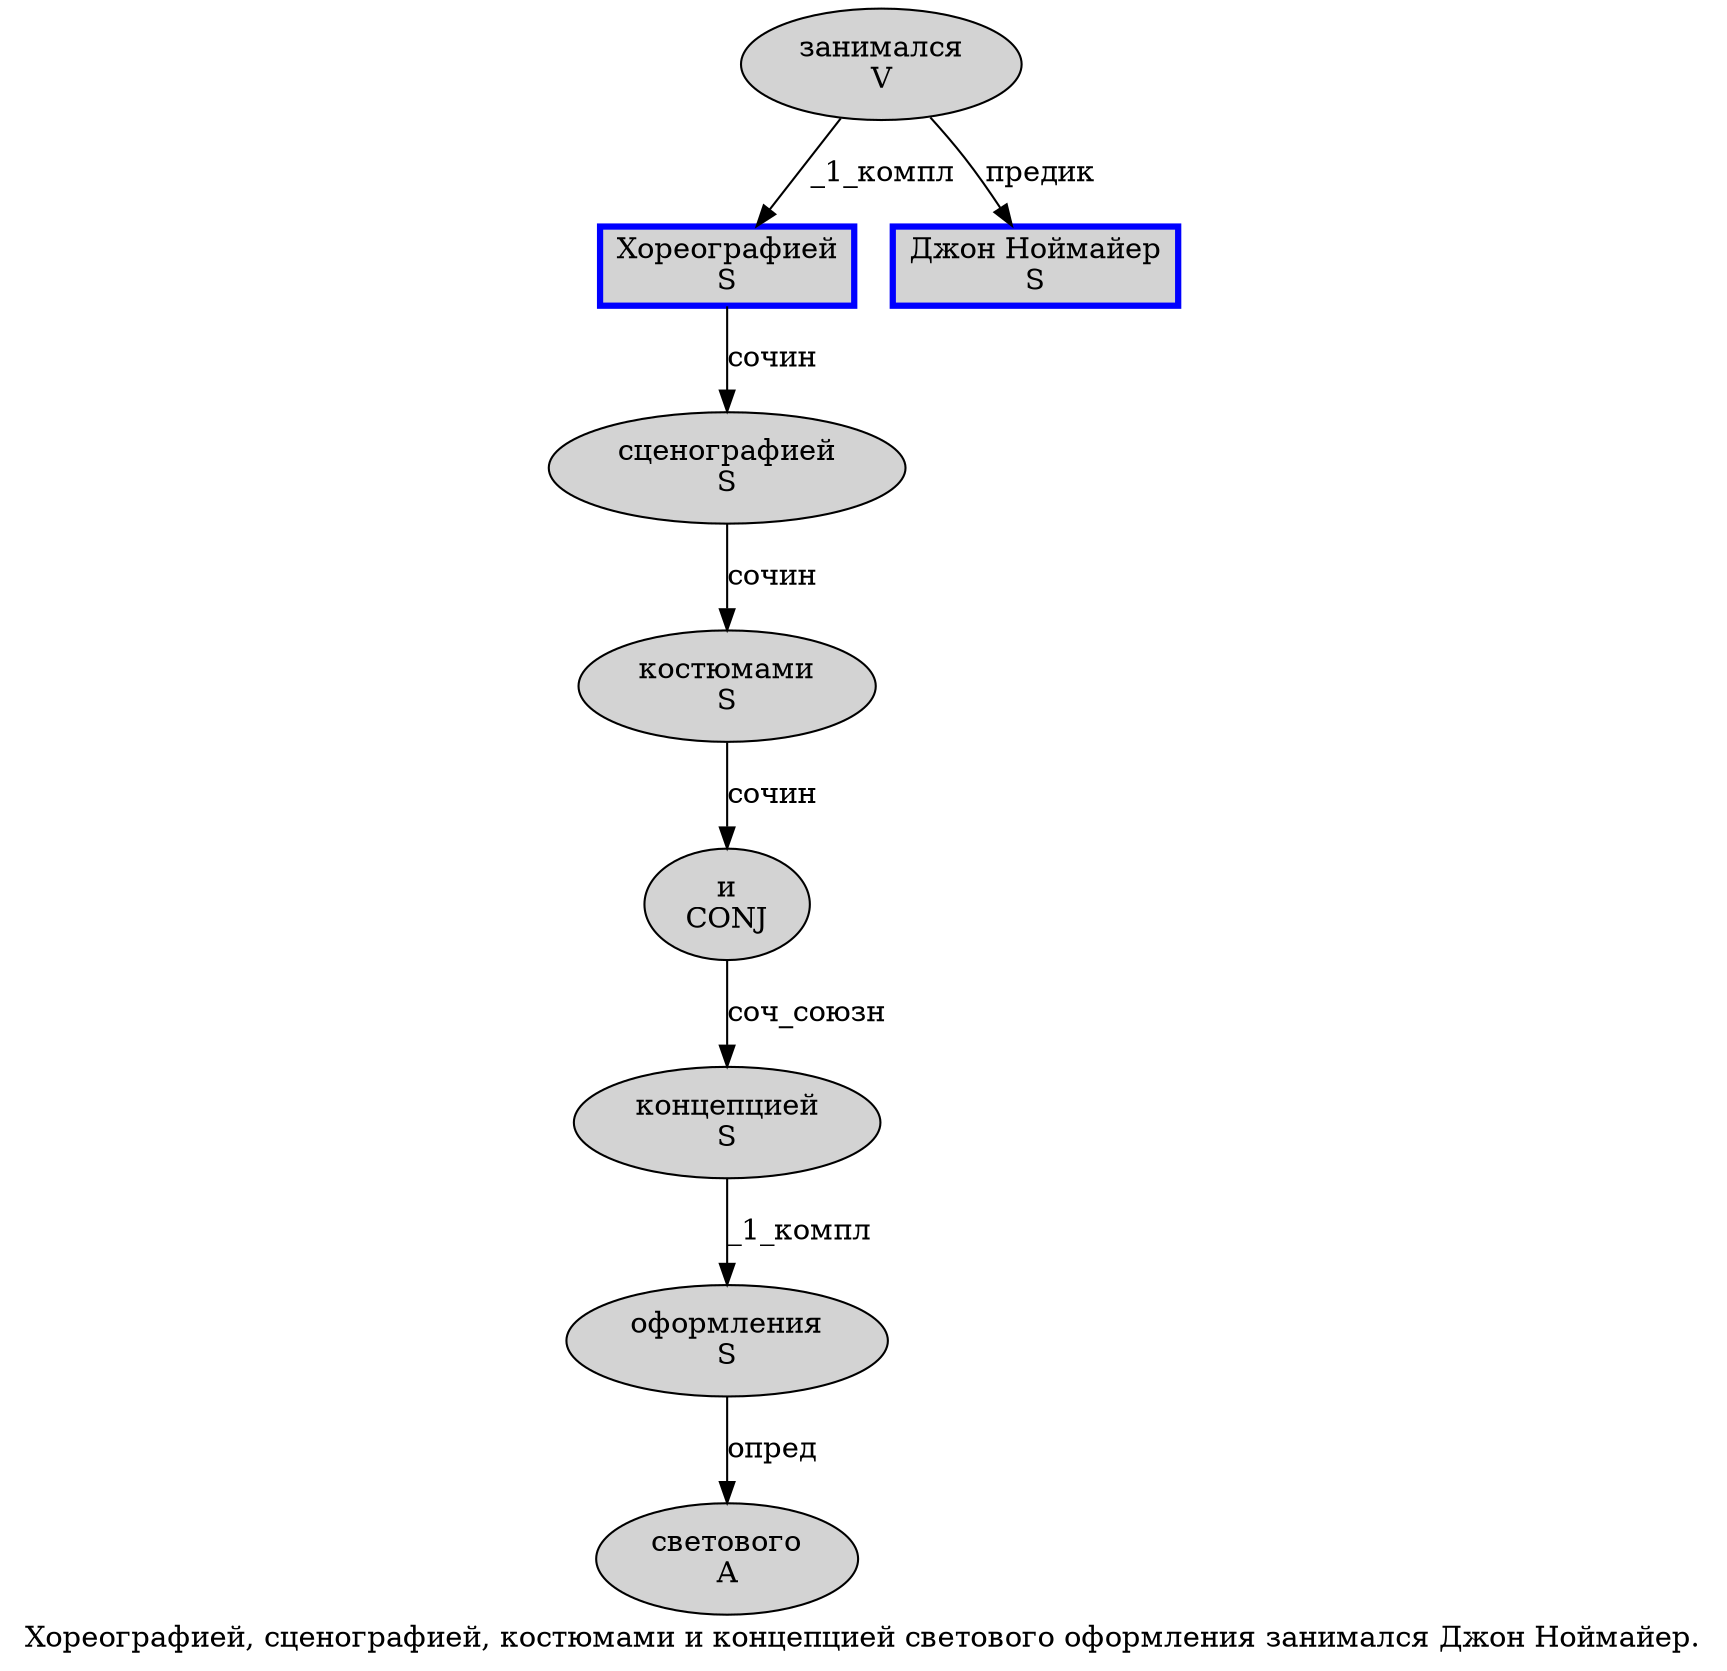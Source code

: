 digraph SENTENCE_121 {
	graph [label="Хореографией, сценографией, костюмами и концепцией светового оформления занимался Джон Ноймайер."]
	node [style=filled]
		0 [label="Хореографией
S" color=blue fillcolor=lightgray penwidth=3 shape=box]
		2 [label="сценографией
S" color="" fillcolor=lightgray penwidth=1 shape=ellipse]
		4 [label="костюмами
S" color="" fillcolor=lightgray penwidth=1 shape=ellipse]
		5 [label="и
CONJ" color="" fillcolor=lightgray penwidth=1 shape=ellipse]
		6 [label="концепцией
S" color="" fillcolor=lightgray penwidth=1 shape=ellipse]
		7 [label="светового
A" color="" fillcolor=lightgray penwidth=1 shape=ellipse]
		8 [label="оформления
S" color="" fillcolor=lightgray penwidth=1 shape=ellipse]
		9 [label="занимался
V" color="" fillcolor=lightgray penwidth=1 shape=ellipse]
		10 [label="Джон Ноймайер
S" color=blue fillcolor=lightgray penwidth=3 shape=box]
			2 -> 4 [label="сочин"]
			6 -> 8 [label="_1_компл"]
			5 -> 6 [label="соч_союзн"]
			0 -> 2 [label="сочин"]
			4 -> 5 [label="сочин"]
			9 -> 0 [label="_1_компл"]
			9 -> 10 [label="предик"]
			8 -> 7 [label="опред"]
}